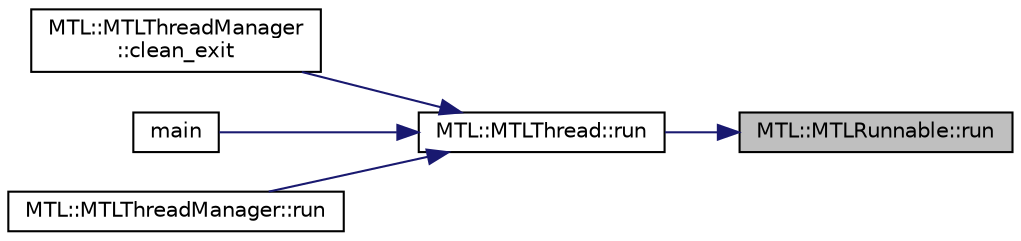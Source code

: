 digraph "MTL::MTLRunnable::run"
{
 // LATEX_PDF_SIZE
  edge [fontname="Helvetica",fontsize="10",labelfontname="Helvetica",labelfontsize="10"];
  node [fontname="Helvetica",fontsize="10",shape=record];
  rankdir="RL";
  Node1 [label="MTL::MTLRunnable::run",height=0.2,width=0.4,color="black", fillcolor="grey75", style="filled", fontcolor="black",tooltip="Run the runnable."];
  Node1 -> Node2 [dir="back",color="midnightblue",fontsize="10",style="solid"];
  Node2 [label="MTL::MTLThread::run",height=0.2,width=0.4,color="black", fillcolor="white", style="filled",URL="$dd/df5/classMTL_1_1MTLThread.html#a2fedbec7c31e994cd79837898833954d",tooltip="Start the thread."];
  Node2 -> Node3 [dir="back",color="midnightblue",fontsize="10",style="solid"];
  Node3 [label="MTL::MTLThreadManager\l::clean_exit",height=0.2,width=0.4,color="black", fillcolor="white", style="filled",URL="$db/def/classMTL_1_1MTLThreadManager.html#af18cec206763fe1766db3e5041856cd2",tooltip="A clean Exit of the thread manager."];
  Node2 -> Node4 [dir="back",color="midnightblue",fontsize="10",style="solid"];
  Node4 [label="main",height=0.2,width=0.4,color="black", fillcolor="white", style="filled",URL="$d5/daa/example_2example__1_2main_8cpp.html#ae66f6b31b5ad750f1fe042a706a4e3d4",tooltip=" "];
  Node2 -> Node5 [dir="back",color="midnightblue",fontsize="10",style="solid"];
  Node5 [label="MTL::MTLThreadManager::run",height=0.2,width=0.4,color="black", fillcolor="white", style="filled",URL="$db/def/classMTL_1_1MTLThreadManager.html#a0f7b9c1f198443ffcee9cb0f9e242420",tooltip="Start the thread manager."];
}
